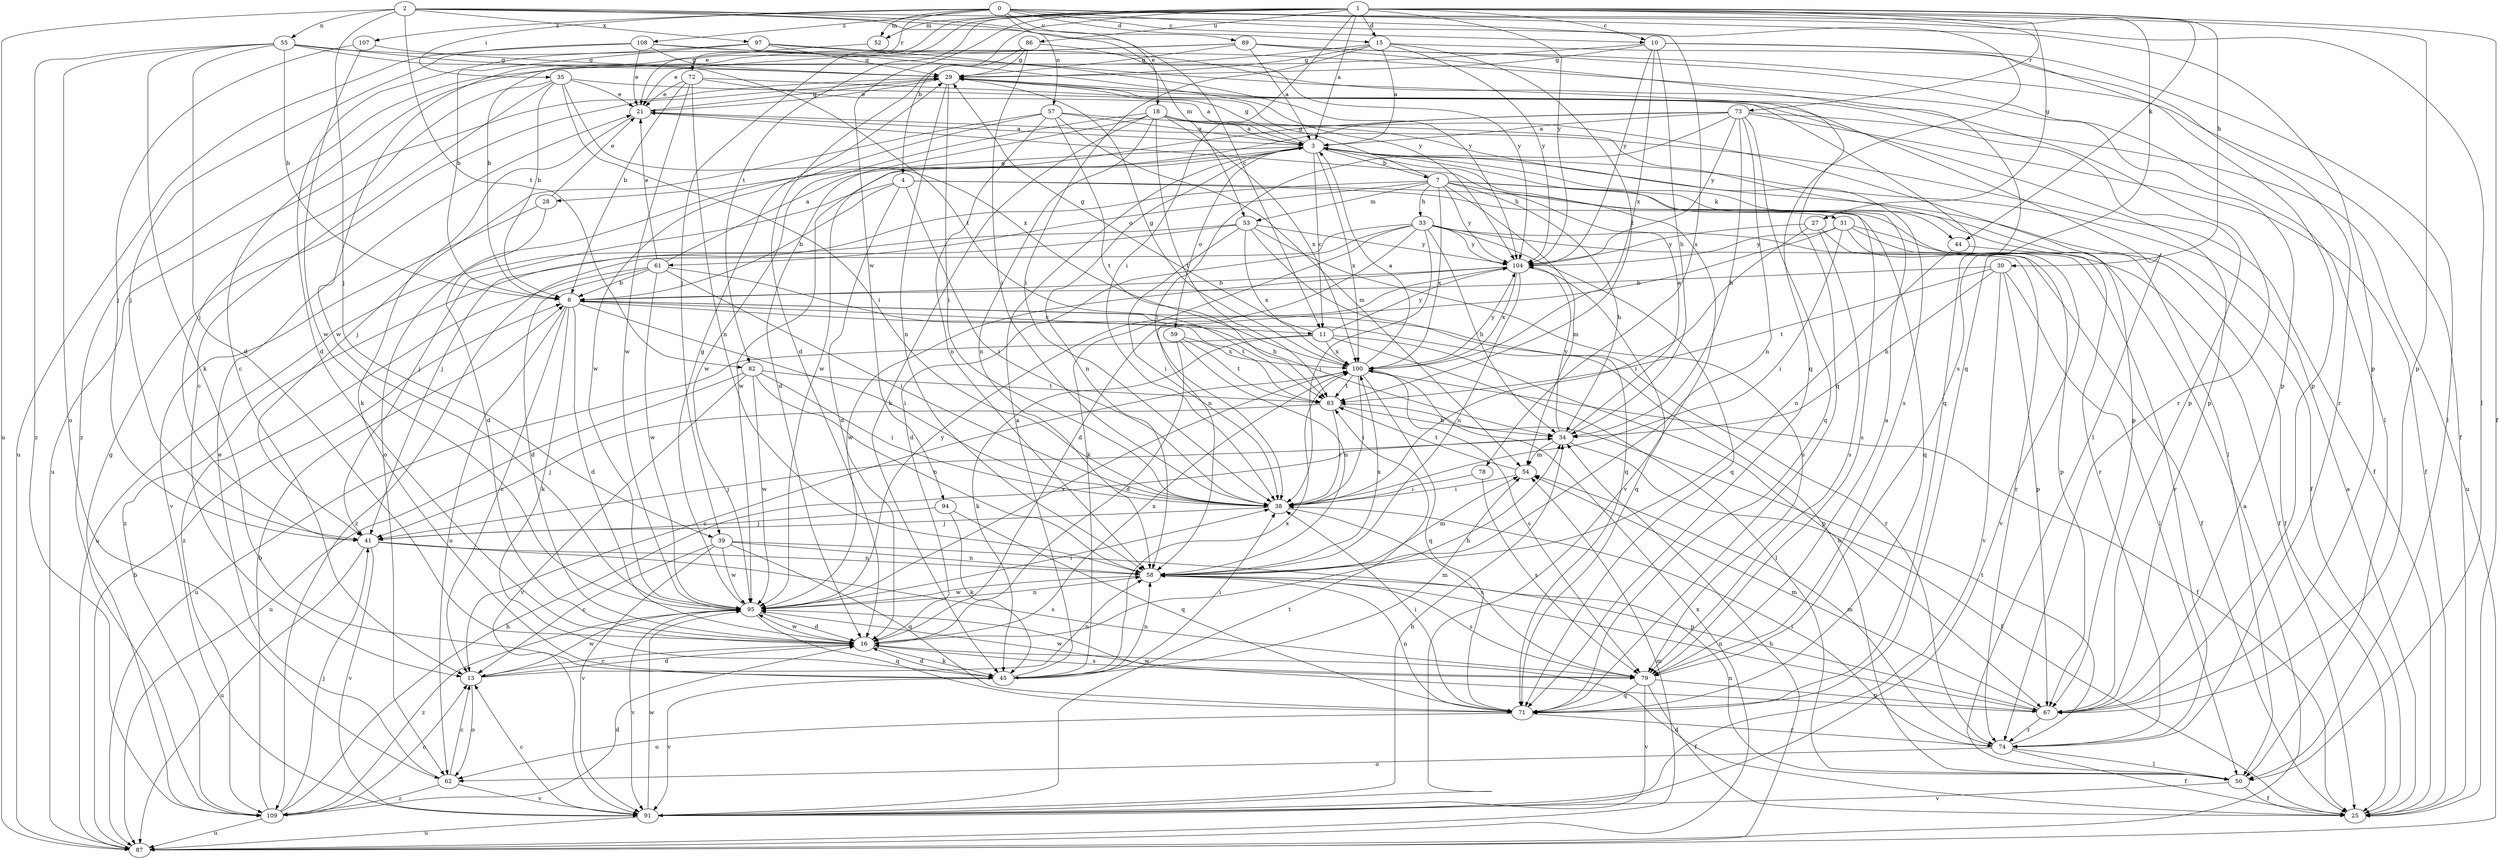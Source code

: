 strict digraph  {
0;
1;
2;
3;
4;
7;
8;
10;
11;
13;
15;
16;
18;
21;
25;
27;
28;
29;
30;
31;
33;
34;
35;
38;
39;
41;
44;
45;
50;
52;
53;
54;
55;
57;
58;
59;
61;
62;
67;
71;
72;
73;
74;
78;
79;
82;
83;
86;
87;
89;
91;
94;
95;
97;
100;
104;
107;
108;
109;
0 -> 10  [label=c];
0 -> 15  [label=d];
0 -> 18  [label=e];
0 -> 27  [label=g];
0 -> 35  [label=i];
0 -> 50  [label=l];
0 -> 52  [label=m];
0 -> 67  [label=p];
0 -> 72  [label=r];
0 -> 78  [label=s];
0 -> 89  [label=v];
0 -> 107  [label=z];
0 -> 108  [label=z];
1 -> 3  [label=a];
1 -> 4  [label=b];
1 -> 10  [label=c];
1 -> 15  [label=d];
1 -> 21  [label=e];
1 -> 25  [label=f];
1 -> 30  [label=h];
1 -> 38  [label=i];
1 -> 39  [label=j];
1 -> 44  [label=k];
1 -> 52  [label=m];
1 -> 67  [label=p];
1 -> 71  [label=q];
1 -> 73  [label=r];
1 -> 82  [label=t];
1 -> 86  [label=u];
1 -> 94  [label=w];
1 -> 104  [label=y];
2 -> 11  [label=c];
2 -> 39  [label=j];
2 -> 53  [label=m];
2 -> 55  [label=n];
2 -> 57  [label=n];
2 -> 71  [label=q];
2 -> 82  [label=t];
2 -> 87  [label=u];
2 -> 97  [label=x];
3 -> 7  [label=b];
3 -> 11  [label=c];
3 -> 25  [label=f];
3 -> 28  [label=g];
3 -> 29  [label=g];
3 -> 58  [label=n];
3 -> 59  [label=o];
3 -> 91  [label=v];
3 -> 95  [label=w];
3 -> 100  [label=x];
4 -> 8  [label=b];
4 -> 16  [label=d];
4 -> 31  [label=h];
4 -> 38  [label=i];
4 -> 41  [label=j];
4 -> 71  [label=q];
7 -> 29  [label=g];
7 -> 33  [label=h];
7 -> 34  [label=h];
7 -> 41  [label=j];
7 -> 44  [label=k];
7 -> 53  [label=m];
7 -> 54  [label=m];
7 -> 61  [label=o];
7 -> 74  [label=r];
7 -> 79  [label=s];
7 -> 100  [label=x];
7 -> 104  [label=y];
8 -> 11  [label=c];
8 -> 13  [label=c];
8 -> 16  [label=d];
8 -> 38  [label=i];
8 -> 45  [label=k];
8 -> 62  [label=o];
8 -> 74  [label=r];
8 -> 83  [label=t];
10 -> 29  [label=g];
10 -> 34  [label=h];
10 -> 50  [label=l];
10 -> 67  [label=p];
10 -> 100  [label=x];
10 -> 104  [label=y];
10 -> 109  [label=z];
11 -> 29  [label=g];
11 -> 45  [label=k];
11 -> 50  [label=l];
11 -> 67  [label=p];
11 -> 87  [label=u];
11 -> 100  [label=x];
11 -> 104  [label=y];
13 -> 16  [label=d];
13 -> 58  [label=n];
13 -> 62  [label=o];
13 -> 95  [label=w];
15 -> 3  [label=a];
15 -> 13  [label=c];
15 -> 29  [label=g];
15 -> 38  [label=i];
15 -> 74  [label=r];
15 -> 83  [label=t];
15 -> 104  [label=y];
16 -> 13  [label=c];
16 -> 34  [label=h];
16 -> 45  [label=k];
16 -> 79  [label=s];
16 -> 95  [label=w];
16 -> 100  [label=x];
18 -> 3  [label=a];
18 -> 16  [label=d];
18 -> 45  [label=k];
18 -> 50  [label=l];
18 -> 58  [label=n];
18 -> 67  [label=p];
18 -> 83  [label=t];
18 -> 95  [label=w];
18 -> 100  [label=x];
21 -> 3  [label=a];
21 -> 25  [label=f];
21 -> 29  [label=g];
21 -> 45  [label=k];
25 -> 3  [label=a];
25 -> 16  [label=d];
27 -> 38  [label=i];
27 -> 67  [label=p];
27 -> 79  [label=s];
27 -> 104  [label=y];
28 -> 16  [label=d];
28 -> 21  [label=e];
28 -> 91  [label=v];
29 -> 21  [label=e];
29 -> 38  [label=i];
29 -> 58  [label=n];
29 -> 67  [label=p];
29 -> 71  [label=q];
29 -> 87  [label=u];
30 -> 8  [label=b];
30 -> 34  [label=h];
30 -> 50  [label=l];
30 -> 67  [label=p];
30 -> 83  [label=t];
30 -> 91  [label=v];
31 -> 16  [label=d];
31 -> 25  [label=f];
31 -> 38  [label=i];
31 -> 74  [label=r];
31 -> 91  [label=v];
31 -> 104  [label=y];
33 -> 16  [label=d];
33 -> 25  [label=f];
33 -> 34  [label=h];
33 -> 38  [label=i];
33 -> 45  [label=k];
33 -> 58  [label=n];
33 -> 71  [label=q];
33 -> 74  [label=r];
33 -> 104  [label=y];
33 -> 109  [label=z];
34 -> 21  [label=e];
34 -> 25  [label=f];
34 -> 41  [label=j];
34 -> 54  [label=m];
34 -> 104  [label=y];
35 -> 8  [label=b];
35 -> 13  [label=c];
35 -> 21  [label=e];
35 -> 38  [label=i];
35 -> 41  [label=j];
35 -> 67  [label=p];
35 -> 100  [label=x];
38 -> 41  [label=j];
38 -> 79  [label=s];
39 -> 13  [label=c];
39 -> 58  [label=n];
39 -> 67  [label=p];
39 -> 71  [label=q];
39 -> 91  [label=v];
39 -> 95  [label=w];
41 -> 58  [label=n];
41 -> 79  [label=s];
41 -> 87  [label=u];
41 -> 91  [label=v];
44 -> 25  [label=f];
44 -> 58  [label=n];
45 -> 3  [label=a];
45 -> 16  [label=d];
45 -> 38  [label=i];
45 -> 54  [label=m];
45 -> 58  [label=n];
45 -> 91  [label=v];
45 -> 100  [label=x];
50 -> 8  [label=b];
50 -> 25  [label=f];
50 -> 58  [label=n];
50 -> 91  [label=v];
52 -> 95  [label=w];
53 -> 38  [label=i];
53 -> 71  [label=q];
53 -> 79  [label=s];
53 -> 87  [label=u];
53 -> 100  [label=x];
53 -> 104  [label=y];
53 -> 109  [label=z];
54 -> 38  [label=i];
54 -> 83  [label=t];
55 -> 8  [label=b];
55 -> 16  [label=d];
55 -> 29  [label=g];
55 -> 45  [label=k];
55 -> 62  [label=o];
55 -> 83  [label=t];
55 -> 104  [label=y];
55 -> 109  [label=z];
57 -> 3  [label=a];
57 -> 41  [label=j];
57 -> 54  [label=m];
57 -> 58  [label=n];
57 -> 79  [label=s];
57 -> 83  [label=t];
57 -> 95  [label=w];
58 -> 54  [label=m];
58 -> 79  [label=s];
58 -> 95  [label=w];
58 -> 100  [label=x];
59 -> 16  [label=d];
59 -> 58  [label=n];
59 -> 83  [label=t];
59 -> 100  [label=x];
61 -> 3  [label=a];
61 -> 8  [label=b];
61 -> 16  [label=d];
61 -> 21  [label=e];
61 -> 34  [label=h];
61 -> 38  [label=i];
61 -> 95  [label=w];
61 -> 109  [label=z];
62 -> 13  [label=c];
62 -> 21  [label=e];
62 -> 91  [label=v];
62 -> 109  [label=z];
67 -> 54  [label=m];
67 -> 58  [label=n];
67 -> 74  [label=r];
67 -> 95  [label=w];
71 -> 38  [label=i];
71 -> 58  [label=n];
71 -> 62  [label=o];
71 -> 74  [label=r];
72 -> 3  [label=a];
72 -> 8  [label=b];
72 -> 21  [label=e];
72 -> 50  [label=l];
72 -> 58  [label=n];
72 -> 95  [label=w];
73 -> 3  [label=a];
73 -> 25  [label=f];
73 -> 34  [label=h];
73 -> 38  [label=i];
73 -> 58  [label=n];
73 -> 62  [label=o];
73 -> 71  [label=q];
73 -> 87  [label=u];
73 -> 95  [label=w];
73 -> 104  [label=y];
74 -> 25  [label=f];
74 -> 38  [label=i];
74 -> 50  [label=l];
74 -> 54  [label=m];
74 -> 62  [label=o];
74 -> 83  [label=t];
78 -> 38  [label=i];
78 -> 79  [label=s];
79 -> 3  [label=a];
79 -> 25  [label=f];
79 -> 67  [label=p];
79 -> 71  [label=q];
79 -> 91  [label=v];
79 -> 95  [label=w];
82 -> 38  [label=i];
82 -> 58  [label=n];
82 -> 83  [label=t];
82 -> 87  [label=u];
82 -> 91  [label=v];
82 -> 95  [label=w];
83 -> 34  [label=h];
83 -> 38  [label=i];
83 -> 41  [label=j];
86 -> 16  [label=d];
86 -> 29  [label=g];
86 -> 38  [label=i];
86 -> 104  [label=y];
87 -> 3  [label=a];
87 -> 8  [label=b];
87 -> 34  [label=h];
87 -> 54  [label=m];
87 -> 100  [label=x];
89 -> 3  [label=a];
89 -> 8  [label=b];
89 -> 21  [label=e];
89 -> 25  [label=f];
89 -> 29  [label=g];
89 -> 50  [label=l];
89 -> 79  [label=s];
91 -> 13  [label=c];
91 -> 34  [label=h];
91 -> 83  [label=t];
91 -> 87  [label=u];
91 -> 95  [label=w];
94 -> 41  [label=j];
94 -> 45  [label=k];
94 -> 71  [label=q];
95 -> 16  [label=d];
95 -> 29  [label=g];
95 -> 38  [label=i];
95 -> 58  [label=n];
95 -> 71  [label=q];
95 -> 91  [label=v];
95 -> 100  [label=x];
95 -> 104  [label=y];
95 -> 109  [label=z];
97 -> 8  [label=b];
97 -> 16  [label=d];
97 -> 29  [label=g];
97 -> 67  [label=p];
97 -> 104  [label=y];
100 -> 3  [label=a];
100 -> 13  [label=c];
100 -> 25  [label=f];
100 -> 29  [label=g];
100 -> 38  [label=i];
100 -> 71  [label=q];
100 -> 79  [label=s];
100 -> 83  [label=t];
100 -> 104  [label=y];
104 -> 8  [label=b];
104 -> 58  [label=n];
104 -> 71  [label=q];
104 -> 95  [label=w];
104 -> 100  [label=x];
107 -> 29  [label=g];
107 -> 41  [label=j];
107 -> 95  [label=w];
108 -> 21  [label=e];
108 -> 29  [label=g];
108 -> 41  [label=j];
108 -> 71  [label=q];
108 -> 74  [label=r];
108 -> 87  [label=u];
109 -> 8  [label=b];
109 -> 13  [label=c];
109 -> 16  [label=d];
109 -> 29  [label=g];
109 -> 34  [label=h];
109 -> 41  [label=j];
109 -> 87  [label=u];
}
